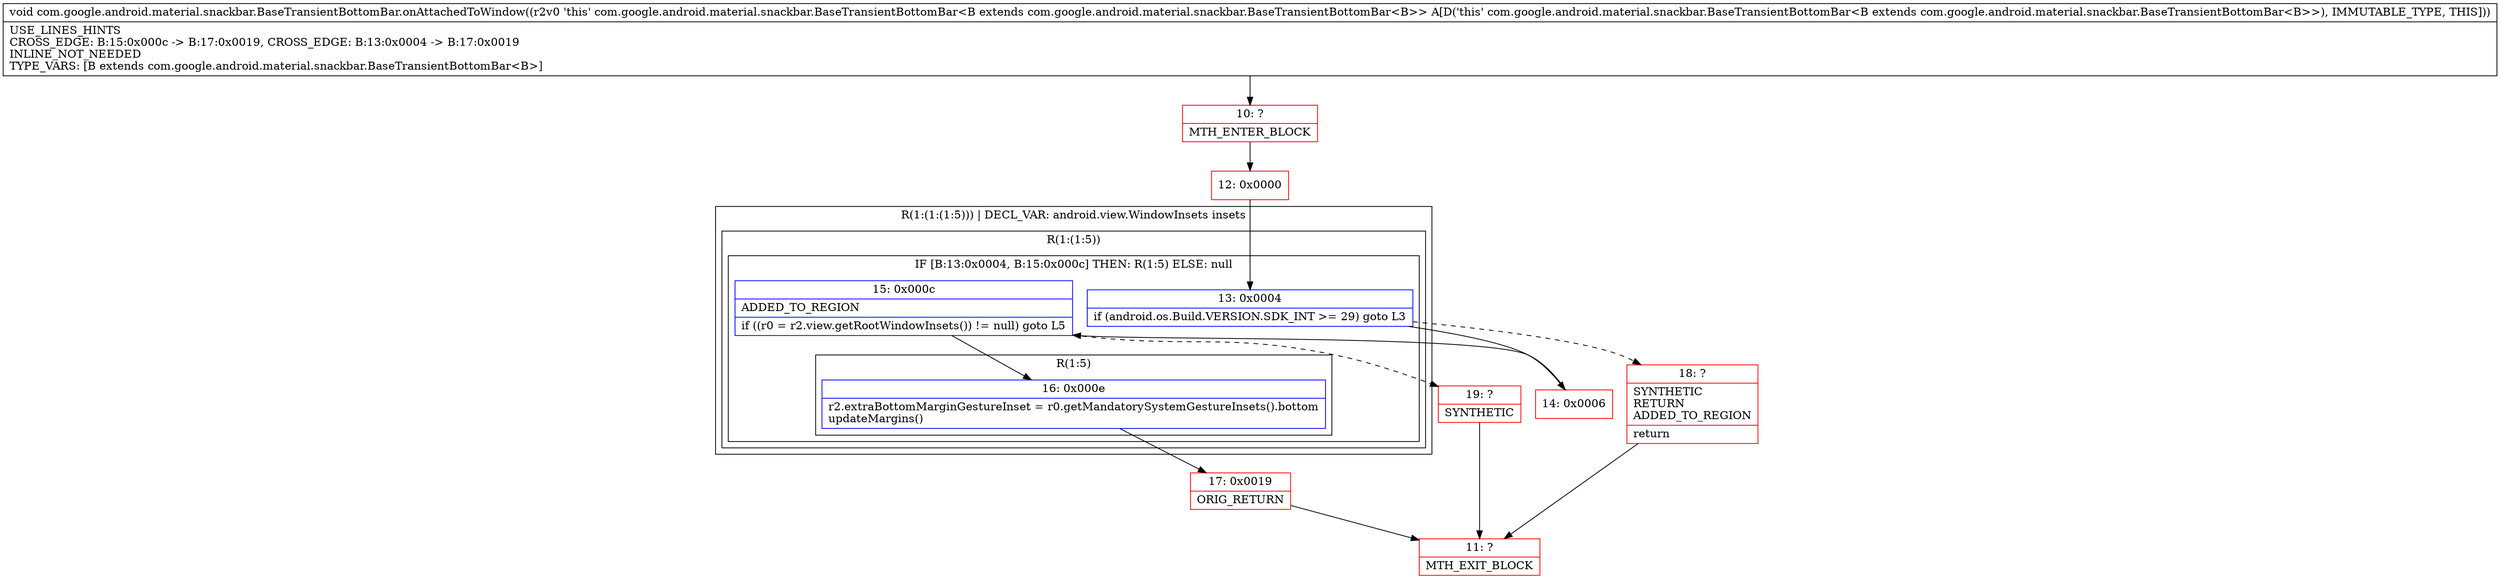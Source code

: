 digraph "CFG forcom.google.android.material.snackbar.BaseTransientBottomBar.onAttachedToWindow()V" {
subgraph cluster_Region_2101274724 {
label = "R(1:(1:(1:5))) | DECL_VAR: android.view.WindowInsets insets\l";
node [shape=record,color=blue];
subgraph cluster_Region_220639468 {
label = "R(1:(1:5))";
node [shape=record,color=blue];
subgraph cluster_IfRegion_164911094 {
label = "IF [B:13:0x0004, B:15:0x000c] THEN: R(1:5) ELSE: null";
node [shape=record,color=blue];
Node_13 [shape=record,label="{13\:\ 0x0004|if (android.os.Build.VERSION.SDK_INT \>= 29) goto L3\l}"];
Node_15 [shape=record,label="{15\:\ 0x000c|ADDED_TO_REGION\l|if ((r0 = r2.view.getRootWindowInsets()) != null) goto L5\l}"];
subgraph cluster_Region_1485040814 {
label = "R(1:5)";
node [shape=record,color=blue];
Node_16 [shape=record,label="{16\:\ 0x000e|r2.extraBottomMarginGestureInset = r0.getMandatorySystemGestureInsets().bottom\lupdateMargins()\l}"];
}
}
}
}
Node_10 [shape=record,color=red,label="{10\:\ ?|MTH_ENTER_BLOCK\l}"];
Node_12 [shape=record,color=red,label="{12\:\ 0x0000}"];
Node_14 [shape=record,color=red,label="{14\:\ 0x0006}"];
Node_17 [shape=record,color=red,label="{17\:\ 0x0019|ORIG_RETURN\l}"];
Node_11 [shape=record,color=red,label="{11\:\ ?|MTH_EXIT_BLOCK\l}"];
Node_19 [shape=record,color=red,label="{19\:\ ?|SYNTHETIC\l}"];
Node_18 [shape=record,color=red,label="{18\:\ ?|SYNTHETIC\lRETURN\lADDED_TO_REGION\l|return\l}"];
MethodNode[shape=record,label="{void com.google.android.material.snackbar.BaseTransientBottomBar.onAttachedToWindow((r2v0 'this' com.google.android.material.snackbar.BaseTransientBottomBar\<B extends com.google.android.material.snackbar.BaseTransientBottomBar\<B\>\> A[D('this' com.google.android.material.snackbar.BaseTransientBottomBar\<B extends com.google.android.material.snackbar.BaseTransientBottomBar\<B\>\>), IMMUTABLE_TYPE, THIS]))  | USE_LINES_HINTS\lCROSS_EDGE: B:15:0x000c \-\> B:17:0x0019, CROSS_EDGE: B:13:0x0004 \-\> B:17:0x0019\lINLINE_NOT_NEEDED\lTYPE_VARS: [B extends com.google.android.material.snackbar.BaseTransientBottomBar\<B\>]\l}"];
MethodNode -> Node_10;Node_13 -> Node_14;
Node_13 -> Node_18[style=dashed];
Node_15 -> Node_16;
Node_15 -> Node_19[style=dashed];
Node_16 -> Node_17;
Node_10 -> Node_12;
Node_12 -> Node_13;
Node_14 -> Node_15;
Node_17 -> Node_11;
Node_19 -> Node_11;
Node_18 -> Node_11;
}

